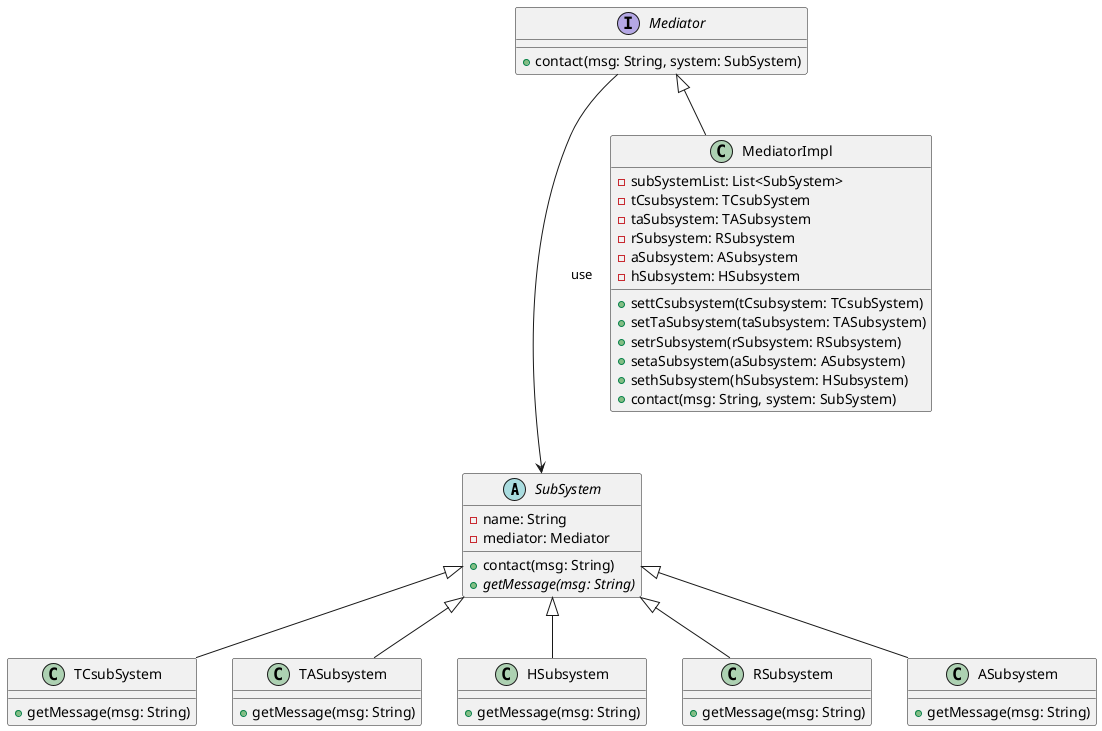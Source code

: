 @startuml

abstract class SubSystem {
    -name: String
    -mediator: Mediator
    +contact(msg: String)
    {abstract} +getMessage(msg: String)
}

class TCsubSystem {
    +getMessage(msg: String)
}

class TASubsystem {
    +getMessage(msg: String)
}

class HSubsystem {
    +getMessage(msg: String)
}

class RSubsystem {
    +getMessage(msg: String)
}

class ASubsystem {
    +getMessage(msg: String)
}

interface Mediator {
    +contact(msg: String, system: SubSystem)
}

class MediatorImpl {
    -subSystemList: List<SubSystem>
    -tCsubsystem: TCsubSystem
    -taSubsystem: TASubsystem
    -rSubsystem: RSubsystem
    -aSubsystem: ASubsystem
    -hSubsystem: HSubsystem
    +settCsubsystem(tCsubsystem: TCsubSystem)
    +setTaSubsystem(taSubsystem: TASubsystem)
    +setrSubsystem(rSubsystem: RSubsystem)
    +setaSubsystem(aSubsystem: ASubsystem)
    +sethSubsystem(hSubsystem: HSubsystem)
    +contact(msg: String, system: SubSystem)
}

SubSystem <|-- TCsubSystem
SubSystem <|-- TASubsystem
SubSystem <|-- HSubsystem
SubSystem <|-- RSubsystem
SubSystem <|-- ASubsystem
Mediator <|-- MediatorImpl
Mediator --->SubSystem:use
@enduml
